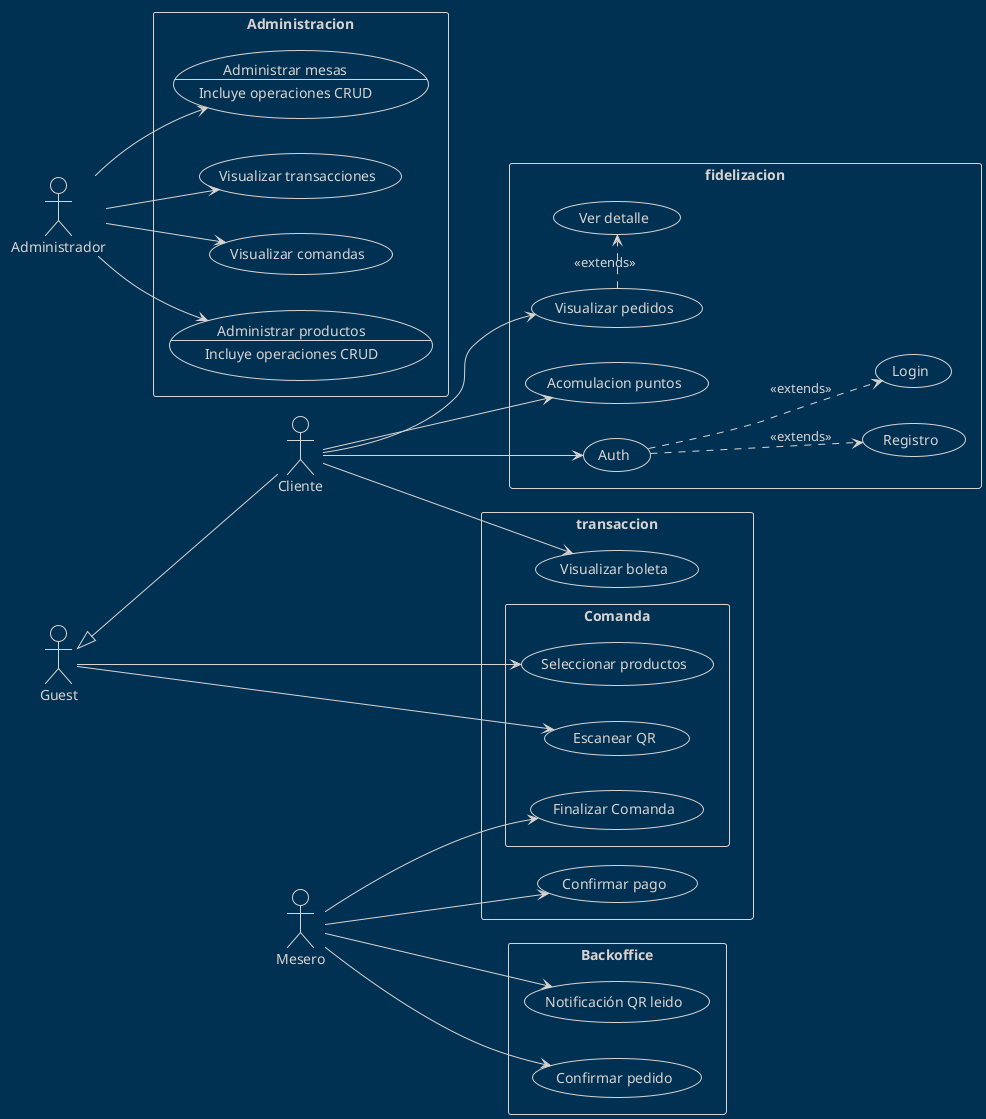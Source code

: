 @startuml
!theme blueprint
left to right direction
allowmixing

actor :Cliente: as cliente
actor :Guest: as anon
actor :Mesero: as mesero
actor :Administrador: as admin

anon <|-- cliente

rectangle Administracion {
    usecase CRUDP as "Administrar productos
    --
    Incluye operaciones CRUD
    "

    usecase CRUDM as "Administrar mesas
    --
    Incluye operaciones CRUD
    "
    usecase "Visualizar transacciones" as VISUALIZADORTXR
    usecase "Visualizar comandas" as VISUALIZADORCOMANDAS
}
admin --> VISUALIZADORTXR
admin --> VISUALIZADORCOMANDAS
admin --> CRUDP
admin --> CRUDM


rectangle Backoffice {
    usecase "Notificación QR leido" as NOTIFICACIONQR
    usecase "Confirmar pedido" as CONFIRMARPEDIDO
}
mesero --> NOTIFICACIONQR
mesero --> CONFIRMARPEDIDO

rectangle transaccion {
    usecase "Visualizar boleta" as VISUALIZARBOLETA
    usecase "Confirmar pago" as CONFIRMARPAGO
    rectangle Comanda {
        usecase "Finalizar Comanda" as FINALIZARCOMANDA
        usecase "Escanear QR" as ESCANEARQR
        usecase "Seleccionar productos" as SELECCIONARPRODUCTOS
    }
}
mesero --> FINALIZARCOMANDA
mesero --> CONFIRMARPAGO

rectangle fidelizacion {
    usecase "Visualizar pedidos" as VISUALIZARPEDIDOS
    usecase "Ver detalle" as VERDETALLEPEDIDO
    usecase "Acomulacion puntos" as ACOMULACIONPUNTOS
    usecase "Registro" as REGISTRO
    usecase "Login" as LOGIN
    usecase "Auth" as AUTH
}
AUTH -down.> LOGIN : <<extends>>
AUTH -down.> REGISTRO : <<extends>>
VISUALIZARPEDIDOS .> VERDETALLEPEDIDO : <<extends>>

anon --> ESCANEARQR
anon --> SELECCIONARPRODUCTOS
cliente --> VISUALIZARBOLETA
cliente --> VISUALIZARPEDIDOS
cliente --> ACOMULACIONPUNTOS
cliente --> AUTH


@enduml
